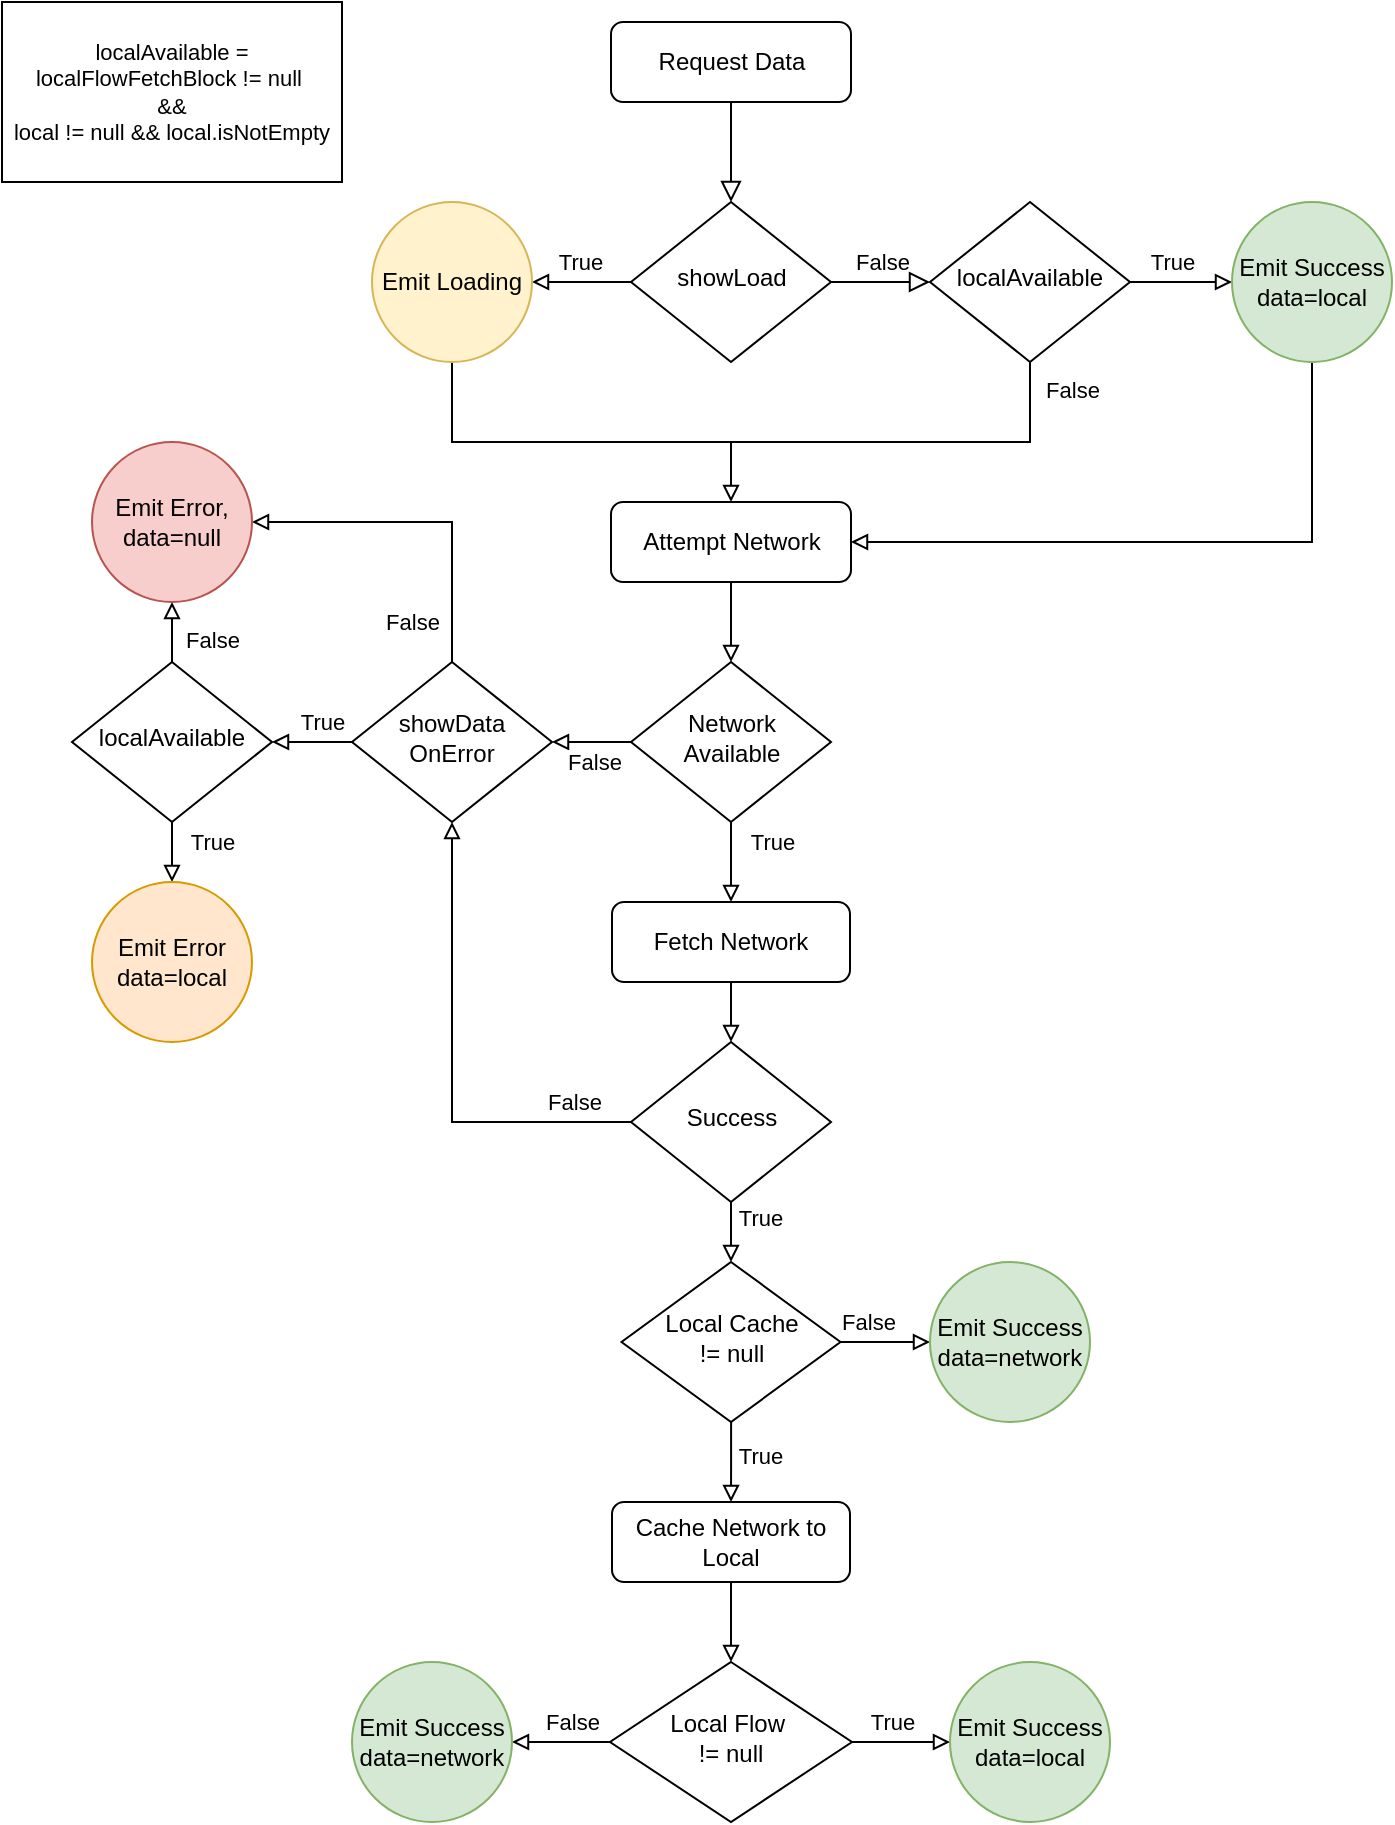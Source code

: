 <mxfile version="13.4.4" type="device"><diagram id="C5RBs43oDa-KdzZeNtuy" name="Page-1"><mxGraphModel dx="1298" dy="807" grid="1" gridSize="10" guides="1" tooltips="1" connect="1" arrows="1" fold="1" page="1" pageScale="1" pageWidth="827" pageHeight="1169" math="0" shadow="0"><root><mxCell id="WIyWlLk6GJQsqaUBKTNV-0"/><mxCell id="WIyWlLk6GJQsqaUBKTNV-1" parent="WIyWlLk6GJQsqaUBKTNV-0"/><mxCell id="WIyWlLk6GJQsqaUBKTNV-2" value="" style="rounded=0;html=1;jettySize=auto;orthogonalLoop=1;fontSize=11;endArrow=block;endFill=0;endSize=8;strokeWidth=1;shadow=0;labelBackgroundColor=none;edgeStyle=orthogonalEdgeStyle;" parent="WIyWlLk6GJQsqaUBKTNV-1" source="WIyWlLk6GJQsqaUBKTNV-3" target="WIyWlLk6GJQsqaUBKTNV-6" edge="1"><mxGeometry relative="1" as="geometry"/></mxCell><mxCell id="WIyWlLk6GJQsqaUBKTNV-3" value="Request Data" style="rounded=1;whiteSpace=wrap;html=1;fontSize=12;glass=0;strokeWidth=1;shadow=0;" parent="WIyWlLk6GJQsqaUBKTNV-1" vertex="1"><mxGeometry x="339.5" y="30" width="120" height="40" as="geometry"/></mxCell><mxCell id="WIyWlLk6GJQsqaUBKTNV-5" value="False" style="edgeStyle=orthogonalEdgeStyle;rounded=0;html=1;jettySize=auto;orthogonalLoop=1;fontSize=11;endArrow=block;endFill=0;endSize=8;strokeWidth=1;shadow=0;labelBackgroundColor=none;entryX=0;entryY=0.5;entryDx=0;entryDy=0;" parent="WIyWlLk6GJQsqaUBKTNV-1" source="WIyWlLk6GJQsqaUBKTNV-6" target="HxBWUfu6-qVJ2to4Wk7_-0" edge="1"><mxGeometry y="10" relative="1" as="geometry"><mxPoint as="offset"/><mxPoint x="499" y="160.0" as="targetPoint"/></mxGeometry></mxCell><mxCell id="HxBWUfu6-qVJ2to4Wk7_-2" style="edgeStyle=orthogonalEdgeStyle;rounded=0;orthogonalLoop=1;jettySize=auto;html=1;exitX=0;exitY=0.5;exitDx=0;exitDy=0;entryX=1;entryY=0.5;entryDx=0;entryDy=0;endArrow=block;endFill=0;" edge="1" parent="WIyWlLk6GJQsqaUBKTNV-1" source="WIyWlLk6GJQsqaUBKTNV-6" target="HxBWUfu6-qVJ2to4Wk7_-1"><mxGeometry relative="1" as="geometry"/></mxCell><mxCell id="HxBWUfu6-qVJ2to4Wk7_-3" value="True" style="edgeLabel;html=1;align=center;verticalAlign=middle;resizable=0;points=[];" vertex="1" connectable="0" parent="HxBWUfu6-qVJ2to4Wk7_-2"><mxGeometry x="0.25" y="-1" relative="1" as="geometry"><mxPoint x="4.83" y="-9" as="offset"/></mxGeometry></mxCell><mxCell id="WIyWlLk6GJQsqaUBKTNV-6" value="showLoad" style="rhombus;whiteSpace=wrap;html=1;shadow=0;fontFamily=Helvetica;fontSize=12;align=center;strokeWidth=1;spacing=6;spacingTop=-4;" parent="WIyWlLk6GJQsqaUBKTNV-1" vertex="1"><mxGeometry x="349.5" y="120" width="100" height="80" as="geometry"/></mxCell><mxCell id="HxBWUfu6-qVJ2to4Wk7_-14" style="edgeStyle=orthogonalEdgeStyle;rounded=0;orthogonalLoop=1;jettySize=auto;html=1;entryX=0.5;entryY=0;entryDx=0;entryDy=0;endArrow=block;endFill=0;" edge="1" parent="WIyWlLk6GJQsqaUBKTNV-1" source="WIyWlLk6GJQsqaUBKTNV-10" target="WIyWlLk6GJQsqaUBKTNV-11"><mxGeometry relative="1" as="geometry"/></mxCell><mxCell id="HxBWUfu6-qVJ2to4Wk7_-16" value="True" style="edgeLabel;html=1;align=center;verticalAlign=middle;resizable=0;points=[];" vertex="1" connectable="0" parent="HxBWUfu6-qVJ2to4Wk7_-14"><mxGeometry x="-0.139" y="3" relative="1" as="geometry"><mxPoint x="17.5" y="-7" as="offset"/></mxGeometry></mxCell><mxCell id="HxBWUfu6-qVJ2to4Wk7_-15" style="edgeStyle=orthogonalEdgeStyle;rounded=0;orthogonalLoop=1;jettySize=auto;html=1;entryX=1;entryY=0.5;entryDx=0;entryDy=0;endArrow=block;endFill=0;" edge="1" parent="WIyWlLk6GJQsqaUBKTNV-1" source="WIyWlLk6GJQsqaUBKTNV-10" target="HxBWUfu6-qVJ2to4Wk7_-13"><mxGeometry relative="1" as="geometry"/></mxCell><mxCell id="HxBWUfu6-qVJ2to4Wk7_-17" value="False" style="edgeLabel;html=1;align=center;verticalAlign=middle;resizable=0;points=[];" vertex="1" connectable="0" parent="HxBWUfu6-qVJ2to4Wk7_-15"><mxGeometry x="0.136" y="1" relative="1" as="geometry"><mxPoint x="72.333" y="-10.97" as="offset"/></mxGeometry></mxCell><mxCell id="HxBWUfu6-qVJ2to4Wk7_-53" value="False" style="edgeLabel;html=1;align=center;verticalAlign=middle;resizable=0;points=[];fontSize=11;" vertex="1" connectable="0" parent="HxBWUfu6-qVJ2to4Wk7_-15"><mxGeometry x="-0.013" y="2" relative="1" as="geometry"><mxPoint x="1" y="12" as="offset"/></mxGeometry></mxCell><mxCell id="WIyWlLk6GJQsqaUBKTNV-10" value="Network Available" style="rhombus;whiteSpace=wrap;html=1;shadow=0;fontFamily=Helvetica;fontSize=12;align=center;strokeWidth=1;spacing=6;spacingTop=-4;" parent="WIyWlLk6GJQsqaUBKTNV-1" vertex="1"><mxGeometry x="349.5" y="350" width="100" height="80" as="geometry"/></mxCell><mxCell id="HxBWUfu6-qVJ2to4Wk7_-31" style="edgeStyle=orthogonalEdgeStyle;rounded=0;orthogonalLoop=1;jettySize=auto;html=1;entryX=0.5;entryY=0;entryDx=0;entryDy=0;endArrow=block;endFill=0;" edge="1" parent="WIyWlLk6GJQsqaUBKTNV-1" source="WIyWlLk6GJQsqaUBKTNV-11" target="HxBWUfu6-qVJ2to4Wk7_-30"><mxGeometry relative="1" as="geometry"/></mxCell><mxCell id="WIyWlLk6GJQsqaUBKTNV-11" value="Fetch Network" style="rounded=1;whiteSpace=wrap;html=1;fontSize=12;glass=0;strokeWidth=1;shadow=0;" parent="WIyWlLk6GJQsqaUBKTNV-1" vertex="1"><mxGeometry x="340.0" y="470" width="119" height="40" as="geometry"/></mxCell><mxCell id="HxBWUfu6-qVJ2to4Wk7_-11" style="edgeStyle=orthogonalEdgeStyle;rounded=0;orthogonalLoop=1;jettySize=auto;html=1;entryX=0.5;entryY=0;entryDx=0;entryDy=0;endArrow=block;endFill=0;" edge="1" parent="WIyWlLk6GJQsqaUBKTNV-1" source="WIyWlLk6GJQsqaUBKTNV-12" target="WIyWlLk6GJQsqaUBKTNV-10"><mxGeometry relative="1" as="geometry"/></mxCell><mxCell id="WIyWlLk6GJQsqaUBKTNV-12" value="Attempt Network" style="rounded=1;whiteSpace=wrap;html=1;fontSize=12;glass=0;strokeWidth=1;shadow=0;" parent="WIyWlLk6GJQsqaUBKTNV-1" vertex="1"><mxGeometry x="339.5" y="270" width="120" height="40" as="geometry"/></mxCell><mxCell id="HxBWUfu6-qVJ2to4Wk7_-5" style="edgeStyle=orthogonalEdgeStyle;rounded=0;orthogonalLoop=1;jettySize=auto;html=1;endArrow=none;endFill=0;" edge="1" parent="WIyWlLk6GJQsqaUBKTNV-1" source="HxBWUfu6-qVJ2to4Wk7_-0"><mxGeometry relative="1" as="geometry"><mxPoint x="380" y="240" as="targetPoint"/><Array as="points"><mxPoint x="549" y="240"/><mxPoint x="549" y="240"/></Array></mxGeometry></mxCell><mxCell id="HxBWUfu6-qVJ2to4Wk7_-9" value="False" style="edgeLabel;html=1;align=center;verticalAlign=middle;resizable=0;points=[];" vertex="1" connectable="0" parent="HxBWUfu6-qVJ2to4Wk7_-5"><mxGeometry x="-0.872" y="-2" relative="1" as="geometry"><mxPoint x="23" as="offset"/></mxGeometry></mxCell><mxCell id="HxBWUfu6-qVJ2to4Wk7_-7" style="edgeStyle=orthogonalEdgeStyle;rounded=0;orthogonalLoop=1;jettySize=auto;html=1;entryX=0;entryY=0.5;entryDx=0;entryDy=0;endArrow=block;endFill=0;" edge="1" parent="WIyWlLk6GJQsqaUBKTNV-1" source="HxBWUfu6-qVJ2to4Wk7_-0" target="HxBWUfu6-qVJ2to4Wk7_-6"><mxGeometry relative="1" as="geometry"/></mxCell><mxCell id="HxBWUfu6-qVJ2to4Wk7_-8" value="True" style="edgeLabel;html=1;align=center;verticalAlign=middle;resizable=0;points=[];" vertex="1" connectable="0" parent="HxBWUfu6-qVJ2to4Wk7_-7"><mxGeometry x="-0.656" y="1" relative="1" as="geometry"><mxPoint x="12.03" y="-9" as="offset"/></mxGeometry></mxCell><mxCell id="HxBWUfu6-qVJ2to4Wk7_-0" value="localAvailable" style="rhombus;whiteSpace=wrap;html=1;shadow=0;fontFamily=Helvetica;fontSize=12;align=center;strokeWidth=1;spacing=6;spacingTop=-4;" vertex="1" parent="WIyWlLk6GJQsqaUBKTNV-1"><mxGeometry x="499" y="120" width="100" height="80" as="geometry"/></mxCell><mxCell id="HxBWUfu6-qVJ2to4Wk7_-4" style="edgeStyle=orthogonalEdgeStyle;rounded=0;orthogonalLoop=1;jettySize=auto;html=1;exitX=0.5;exitY=1;exitDx=0;exitDy=0;entryX=0.5;entryY=0;entryDx=0;entryDy=0;endArrow=block;endFill=0;" edge="1" parent="WIyWlLk6GJQsqaUBKTNV-1" source="HxBWUfu6-qVJ2to4Wk7_-1" target="WIyWlLk6GJQsqaUBKTNV-12"><mxGeometry relative="1" as="geometry"><Array as="points"><mxPoint x="260" y="240"/><mxPoint x="399" y="240"/></Array></mxGeometry></mxCell><mxCell id="HxBWUfu6-qVJ2to4Wk7_-1" value="Emit Loading" style="ellipse;whiteSpace=wrap;html=1;aspect=fixed;fillColor=#fff2cc;strokeColor=#d6b656;" vertex="1" parent="WIyWlLk6GJQsqaUBKTNV-1"><mxGeometry x="220" y="120" width="80" height="80" as="geometry"/></mxCell><mxCell id="HxBWUfu6-qVJ2to4Wk7_-10" style="edgeStyle=orthogonalEdgeStyle;rounded=0;orthogonalLoop=1;jettySize=auto;html=1;entryX=1;entryY=0.5;entryDx=0;entryDy=0;endArrow=block;endFill=0;" edge="1" parent="WIyWlLk6GJQsqaUBKTNV-1" source="HxBWUfu6-qVJ2to4Wk7_-6" target="WIyWlLk6GJQsqaUBKTNV-12"><mxGeometry relative="1" as="geometry"><Array as="points"><mxPoint x="690" y="290"/></Array></mxGeometry></mxCell><mxCell id="HxBWUfu6-qVJ2to4Wk7_-6" value="Emit Success data=local" style="ellipse;whiteSpace=wrap;html=1;aspect=fixed;fillColor=#d5e8d4;strokeColor=#82b366;" vertex="1" parent="WIyWlLk6GJQsqaUBKTNV-1"><mxGeometry x="650" y="120" width="80" height="80" as="geometry"/></mxCell><mxCell id="HxBWUfu6-qVJ2to4Wk7_-19" style="edgeStyle=orthogonalEdgeStyle;rounded=0;orthogonalLoop=1;jettySize=auto;html=1;exitX=0;exitY=0.5;exitDx=0;exitDy=0;entryX=1;entryY=0.5;entryDx=0;entryDy=0;endArrow=block;endFill=0;" edge="1" parent="WIyWlLk6GJQsqaUBKTNV-1" source="HxBWUfu6-qVJ2to4Wk7_-13" target="HxBWUfu6-qVJ2to4Wk7_-18"><mxGeometry relative="1" as="geometry"/></mxCell><mxCell id="HxBWUfu6-qVJ2to4Wk7_-24" value="True" style="edgeLabel;html=1;align=center;verticalAlign=middle;resizable=0;points=[];" vertex="1" connectable="0" parent="HxBWUfu6-qVJ2to4Wk7_-19"><mxGeometry x="-0.233" y="1" relative="1" as="geometry"><mxPoint y="-11" as="offset"/></mxGeometry></mxCell><mxCell id="HxBWUfu6-qVJ2to4Wk7_-25" style="edgeStyle=orthogonalEdgeStyle;rounded=0;orthogonalLoop=1;jettySize=auto;html=1;entryX=1;entryY=0.5;entryDx=0;entryDy=0;endArrow=block;endFill=0;" edge="1" parent="WIyWlLk6GJQsqaUBKTNV-1" source="HxBWUfu6-qVJ2to4Wk7_-13" target="HxBWUfu6-qVJ2to4Wk7_-20"><mxGeometry relative="1" as="geometry"><Array as="points"><mxPoint x="260" y="280"/></Array></mxGeometry></mxCell><mxCell id="HxBWUfu6-qVJ2to4Wk7_-26" value="False" style="edgeLabel;html=1;align=center;verticalAlign=middle;resizable=0;points=[];" vertex="1" connectable="0" parent="HxBWUfu6-qVJ2to4Wk7_-25"><mxGeometry x="-0.642" y="1" relative="1" as="geometry"><mxPoint x="-19.03" y="10.32" as="offset"/></mxGeometry></mxCell><mxCell id="HxBWUfu6-qVJ2to4Wk7_-13" value="showData OnError" style="rhombus;whiteSpace=wrap;html=1;shadow=0;fontFamily=Helvetica;fontSize=12;align=center;strokeWidth=1;spacing=6;spacingTop=-4;" vertex="1" parent="WIyWlLk6GJQsqaUBKTNV-1"><mxGeometry x="210" y="350" width="100" height="80" as="geometry"/></mxCell><mxCell id="HxBWUfu6-qVJ2to4Wk7_-22" style="edgeStyle=orthogonalEdgeStyle;rounded=0;orthogonalLoop=1;jettySize=auto;html=1;entryX=0.5;entryY=1;entryDx=0;entryDy=0;endArrow=block;endFill=0;" edge="1" parent="WIyWlLk6GJQsqaUBKTNV-1" source="HxBWUfu6-qVJ2to4Wk7_-18" target="HxBWUfu6-qVJ2to4Wk7_-20"><mxGeometry relative="1" as="geometry"/></mxCell><mxCell id="HxBWUfu6-qVJ2to4Wk7_-28" value="False" style="edgeLabel;html=1;align=center;verticalAlign=middle;resizable=0;points=[];" vertex="1" connectable="0" parent="HxBWUfu6-qVJ2to4Wk7_-22"><mxGeometry x="-0.554" y="-1" relative="1" as="geometry"><mxPoint x="18.97" as="offset"/></mxGeometry></mxCell><mxCell id="HxBWUfu6-qVJ2to4Wk7_-27" value="True" style="edgeStyle=orthogonalEdgeStyle;rounded=0;orthogonalLoop=1;jettySize=auto;html=1;exitX=0.5;exitY=1;exitDx=0;exitDy=0;entryX=0.5;entryY=0;entryDx=0;entryDy=0;endArrow=block;endFill=0;" edge="1" parent="WIyWlLk6GJQsqaUBKTNV-1" source="HxBWUfu6-qVJ2to4Wk7_-18" target="HxBWUfu6-qVJ2to4Wk7_-21"><mxGeometry x="-0.333" y="20" relative="1" as="geometry"><mxPoint as="offset"/></mxGeometry></mxCell><mxCell id="HxBWUfu6-qVJ2to4Wk7_-18" value="localAvailable" style="rhombus;whiteSpace=wrap;html=1;shadow=0;fontFamily=Helvetica;fontSize=12;align=center;strokeWidth=1;spacing=6;spacingTop=-4;" vertex="1" parent="WIyWlLk6GJQsqaUBKTNV-1"><mxGeometry x="70" y="350" width="100" height="80" as="geometry"/></mxCell><mxCell id="HxBWUfu6-qVJ2to4Wk7_-20" value="Emit Error, data=null" style="ellipse;whiteSpace=wrap;html=1;aspect=fixed;fillColor=#f8cecc;strokeColor=#b85450;" vertex="1" parent="WIyWlLk6GJQsqaUBKTNV-1"><mxGeometry x="80" y="240" width="80" height="80" as="geometry"/></mxCell><mxCell id="HxBWUfu6-qVJ2to4Wk7_-21" value="Emit Error&lt;br&gt;data=local" style="ellipse;whiteSpace=wrap;html=1;aspect=fixed;fillColor=#ffe6cc;strokeColor=#d79b00;" vertex="1" parent="WIyWlLk6GJQsqaUBKTNV-1"><mxGeometry x="80" y="460" width="80" height="80" as="geometry"/></mxCell><mxCell id="HxBWUfu6-qVJ2to4Wk7_-32" style="edgeStyle=orthogonalEdgeStyle;rounded=0;orthogonalLoop=1;jettySize=auto;html=1;entryX=0.5;entryY=1;entryDx=0;entryDy=0;endArrow=block;endFill=0;" edge="1" parent="WIyWlLk6GJQsqaUBKTNV-1" source="HxBWUfu6-qVJ2to4Wk7_-30" target="HxBWUfu6-qVJ2to4Wk7_-13"><mxGeometry relative="1" as="geometry"/></mxCell><mxCell id="HxBWUfu6-qVJ2to4Wk7_-33" value="False" style="edgeLabel;html=1;align=center;verticalAlign=middle;resizable=0;points=[];" vertex="1" connectable="0" parent="HxBWUfu6-qVJ2to4Wk7_-32"><mxGeometry x="-0.862" y="-2" relative="1" as="geometry"><mxPoint x="66.667" y="-8.03" as="offset"/></mxGeometry></mxCell><mxCell id="HxBWUfu6-qVJ2to4Wk7_-51" value="False" style="edgeLabel;html=1;align=center;verticalAlign=middle;resizable=0;points=[];" vertex="1" connectable="0" parent="HxBWUfu6-qVJ2to4Wk7_-32"><mxGeometry x="-0.619" relative="1" as="geometry"><mxPoint x="16.33" y="-10" as="offset"/></mxGeometry></mxCell><mxCell id="HxBWUfu6-qVJ2to4Wk7_-35" style="edgeStyle=orthogonalEdgeStyle;rounded=0;orthogonalLoop=1;jettySize=auto;html=1;entryX=0.5;entryY=0;entryDx=0;entryDy=0;endArrow=block;endFill=0;" edge="1" parent="WIyWlLk6GJQsqaUBKTNV-1" source="HxBWUfu6-qVJ2to4Wk7_-30" target="HxBWUfu6-qVJ2to4Wk7_-34"><mxGeometry relative="1" as="geometry"/></mxCell><mxCell id="HxBWUfu6-qVJ2to4Wk7_-36" value="True" style="edgeLabel;html=1;align=center;verticalAlign=middle;resizable=0;points=[];" vertex="1" connectable="0" parent="HxBWUfu6-qVJ2to4Wk7_-35"><mxGeometry x="0.201" y="2" relative="1" as="geometry"><mxPoint x="12.51" y="-2" as="offset"/></mxGeometry></mxCell><mxCell id="HxBWUfu6-qVJ2to4Wk7_-30" value="Success" style="rhombus;whiteSpace=wrap;html=1;shadow=0;fontFamily=Helvetica;fontSize=12;align=center;strokeWidth=1;spacing=6;spacingTop=-4;" vertex="1" parent="WIyWlLk6GJQsqaUBKTNV-1"><mxGeometry x="349.5" y="540" width="100" height="80" as="geometry"/></mxCell><mxCell id="HxBWUfu6-qVJ2to4Wk7_-38" style="edgeStyle=orthogonalEdgeStyle;rounded=0;orthogonalLoop=1;jettySize=auto;html=1;entryX=0;entryY=0.5;entryDx=0;entryDy=0;endArrow=block;endFill=0;" edge="1" parent="WIyWlLk6GJQsqaUBKTNV-1" source="HxBWUfu6-qVJ2to4Wk7_-34" target="HxBWUfu6-qVJ2to4Wk7_-37"><mxGeometry relative="1" as="geometry"/></mxCell><mxCell id="HxBWUfu6-qVJ2to4Wk7_-39" value="False" style="edgeLabel;html=1;align=center;verticalAlign=middle;resizable=0;points=[];" vertex="1" connectable="0" parent="HxBWUfu6-qVJ2to4Wk7_-38"><mxGeometry x="-0.47" y="1" relative="1" as="geometry"><mxPoint x="-63.333" y="-9" as="offset"/></mxGeometry></mxCell><mxCell id="HxBWUfu6-qVJ2to4Wk7_-50" value="False" style="edgeLabel;html=1;align=center;verticalAlign=middle;resizable=0;points=[];" vertex="1" connectable="0" parent="HxBWUfu6-qVJ2to4Wk7_-38"><mxGeometry x="-0.424" y="1" relative="1" as="geometry"><mxPoint y="-9" as="offset"/></mxGeometry></mxCell><mxCell id="HxBWUfu6-qVJ2to4Wk7_-41" style="edgeStyle=orthogonalEdgeStyle;rounded=0;orthogonalLoop=1;jettySize=auto;html=1;entryX=0.5;entryY=0;entryDx=0;entryDy=0;endArrow=block;endFill=0;" edge="1" parent="WIyWlLk6GJQsqaUBKTNV-1" source="HxBWUfu6-qVJ2to4Wk7_-34" target="HxBWUfu6-qVJ2to4Wk7_-40"><mxGeometry relative="1" as="geometry"/></mxCell><mxCell id="HxBWUfu6-qVJ2to4Wk7_-42" value="True" style="edgeLabel;html=1;align=center;verticalAlign=middle;resizable=0;points=[];" vertex="1" connectable="0" parent="HxBWUfu6-qVJ2to4Wk7_-41"><mxGeometry x="-0.178" y="2" relative="1" as="geometry"><mxPoint x="12.453" as="offset"/></mxGeometry></mxCell><mxCell id="HxBWUfu6-qVJ2to4Wk7_-34" value="Local Cache &lt;br&gt;!= null" style="rhombus;whiteSpace=wrap;html=1;shadow=0;fontFamily=Helvetica;fontSize=12;align=center;strokeWidth=1;spacing=6;spacingTop=-4;" vertex="1" parent="WIyWlLk6GJQsqaUBKTNV-1"><mxGeometry x="344.75" y="650" width="109.5" height="80" as="geometry"/></mxCell><mxCell id="HxBWUfu6-qVJ2to4Wk7_-37" value="Emit Success data=network" style="ellipse;whiteSpace=wrap;html=1;aspect=fixed;fillColor=#d5e8d4;strokeColor=#82b366;" vertex="1" parent="WIyWlLk6GJQsqaUBKTNV-1"><mxGeometry x="499" y="650" width="80" height="80" as="geometry"/></mxCell><mxCell id="HxBWUfu6-qVJ2to4Wk7_-44" style="edgeStyle=orthogonalEdgeStyle;rounded=0;orthogonalLoop=1;jettySize=auto;html=1;entryX=0.5;entryY=0;entryDx=0;entryDy=0;endArrow=block;endFill=0;" edge="1" parent="WIyWlLk6GJQsqaUBKTNV-1" source="HxBWUfu6-qVJ2to4Wk7_-40" target="HxBWUfu6-qVJ2to4Wk7_-43"><mxGeometry relative="1" as="geometry"/></mxCell><mxCell id="HxBWUfu6-qVJ2to4Wk7_-40" value="Cache Network to Local" style="rounded=1;whiteSpace=wrap;html=1;fontSize=12;glass=0;strokeWidth=1;shadow=0;" vertex="1" parent="WIyWlLk6GJQsqaUBKTNV-1"><mxGeometry x="340.0" y="770" width="119" height="40" as="geometry"/></mxCell><mxCell id="HxBWUfu6-qVJ2to4Wk7_-47" style="edgeStyle=orthogonalEdgeStyle;rounded=0;orthogonalLoop=1;jettySize=auto;html=1;entryX=0;entryY=0.5;entryDx=0;entryDy=0;endArrow=block;endFill=0;" edge="1" parent="WIyWlLk6GJQsqaUBKTNV-1" source="HxBWUfu6-qVJ2to4Wk7_-43" target="HxBWUfu6-qVJ2to4Wk7_-45"><mxGeometry relative="1" as="geometry"/></mxCell><mxCell id="HxBWUfu6-qVJ2to4Wk7_-49" value="True" style="edgeLabel;html=1;align=center;verticalAlign=middle;resizable=0;points=[];" vertex="1" connectable="0" parent="HxBWUfu6-qVJ2to4Wk7_-47"><mxGeometry x="0.189" y="-1" relative="1" as="geometry"><mxPoint x="-8.97" y="-11" as="offset"/></mxGeometry></mxCell><mxCell id="HxBWUfu6-qVJ2to4Wk7_-48" value="False" style="edgeStyle=orthogonalEdgeStyle;rounded=0;orthogonalLoop=1;jettySize=auto;html=1;entryX=1;entryY=0.5;entryDx=0;entryDy=0;endArrow=block;endFill=0;" edge="1" parent="WIyWlLk6GJQsqaUBKTNV-1" source="HxBWUfu6-qVJ2to4Wk7_-43" target="HxBWUfu6-qVJ2to4Wk7_-46"><mxGeometry x="-0.225" y="-10" relative="1" as="geometry"><mxPoint as="offset"/></mxGeometry></mxCell><mxCell id="HxBWUfu6-qVJ2to4Wk7_-43" value="Local Flow&amp;nbsp;&lt;br&gt;!= null" style="rhombus;whiteSpace=wrap;html=1;shadow=0;fontFamily=Helvetica;fontSize=12;align=center;strokeWidth=1;spacing=6;spacingTop=-4;" vertex="1" parent="WIyWlLk6GJQsqaUBKTNV-1"><mxGeometry x="339.0" y="850" width="121" height="80" as="geometry"/></mxCell><mxCell id="HxBWUfu6-qVJ2to4Wk7_-45" value="Emit Success data=local" style="ellipse;whiteSpace=wrap;html=1;aspect=fixed;fillColor=#d5e8d4;strokeColor=#82b366;" vertex="1" parent="WIyWlLk6GJQsqaUBKTNV-1"><mxGeometry x="509" y="850" width="80" height="80" as="geometry"/></mxCell><mxCell id="HxBWUfu6-qVJ2to4Wk7_-46" value="Emit Success data=network" style="ellipse;whiteSpace=wrap;html=1;aspect=fixed;fillColor=#d5e8d4;strokeColor=#82b366;" vertex="1" parent="WIyWlLk6GJQsqaUBKTNV-1"><mxGeometry x="210" y="850" width="80" height="80" as="geometry"/></mxCell><mxCell id="HxBWUfu6-qVJ2to4Wk7_-52" value="localAvailable = localFlowFetchBlock != null&amp;nbsp;&lt;br style=&quot;font-size: 11px&quot;&gt;&amp;amp;&amp;amp;&lt;br&gt;local != null &amp;amp;&amp;amp; local.isNotEmpty" style="whiteSpace=wrap;html=1;fontSize=11;align=center;" vertex="1" parent="WIyWlLk6GJQsqaUBKTNV-1"><mxGeometry x="35" y="20" width="170" height="90" as="geometry"/></mxCell></root></mxGraphModel></diagram></mxfile>